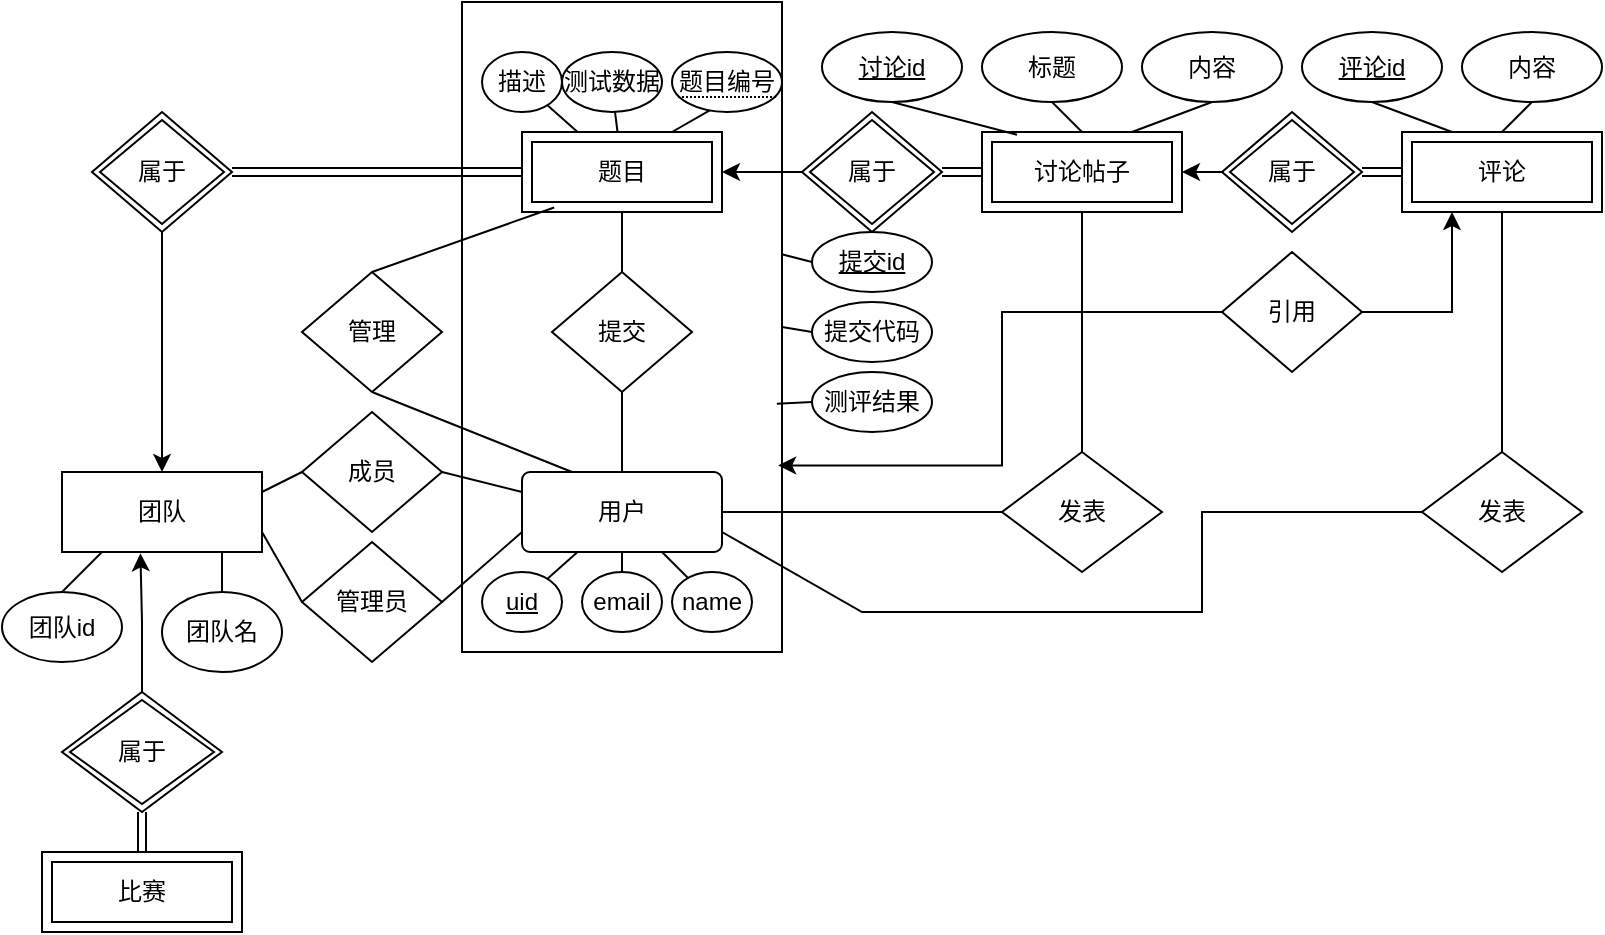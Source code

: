<mxfile version="26.2.10">
  <diagram id="R2lEEEUBdFMjLlhIrx00" name="Page-1">
    <mxGraphModel dx="276" dy="162" grid="1" gridSize="10" guides="1" tooltips="1" connect="1" arrows="1" fold="1" page="1" pageScale="1" pageWidth="850" pageHeight="1100" math="0" shadow="0" extFonts="Permanent Marker^https://fonts.googleapis.com/css?family=Permanent+Marker">
      <root>
        <mxCell id="0" />
        <mxCell id="1" parent="0" />
        <mxCell id="9PdDamgh7AAQmpJ13Fz--106" value="" style="rounded=0;whiteSpace=wrap;html=1;" vertex="1" parent="1">
          <mxGeometry x="230" y="15" width="160" height="325" as="geometry" />
        </mxCell>
        <mxCell id="9PdDamgh7AAQmpJ13Fz--29" value="用户" style="rounded=1;arcSize=10;whiteSpace=wrap;html=1;align=center;" vertex="1" parent="1">
          <mxGeometry x="260" y="250" width="100" height="40" as="geometry" />
        </mxCell>
        <mxCell id="9PdDamgh7AAQmpJ13Fz--31" value="&lt;u&gt;uid&lt;/u&gt;" style="ellipse;whiteSpace=wrap;html=1;align=center;" vertex="1" parent="1">
          <mxGeometry x="240" y="300" width="40" height="30" as="geometry" />
        </mxCell>
        <mxCell id="9PdDamgh7AAQmpJ13Fz--34" value="" style="endArrow=none;html=1;rounded=0;" edge="1" parent="1" source="9PdDamgh7AAQmpJ13Fz--31" target="9PdDamgh7AAQmpJ13Fz--29">
          <mxGeometry relative="1" as="geometry">
            <mxPoint x="310" y="220" as="sourcePoint" />
            <mxPoint x="470" y="220" as="targetPoint" />
          </mxGeometry>
        </mxCell>
        <mxCell id="9PdDamgh7AAQmpJ13Fz--36" value="email" style="ellipse;whiteSpace=wrap;html=1;align=center;" vertex="1" parent="1">
          <mxGeometry x="290" y="300" width="40" height="30" as="geometry" />
        </mxCell>
        <mxCell id="9PdDamgh7AAQmpJ13Fz--39" value="" style="endArrow=none;html=1;rounded=0;" edge="1" parent="1" source="9PdDamgh7AAQmpJ13Fz--36" target="9PdDamgh7AAQmpJ13Fz--29">
          <mxGeometry relative="1" as="geometry">
            <mxPoint x="280" y="270" as="sourcePoint" />
            <mxPoint x="440" y="270" as="targetPoint" />
          </mxGeometry>
        </mxCell>
        <mxCell id="9PdDamgh7AAQmpJ13Fz--40" value="name" style="ellipse;whiteSpace=wrap;html=1;align=center;" vertex="1" parent="1">
          <mxGeometry x="335" y="300" width="40" height="30" as="geometry" />
        </mxCell>
        <mxCell id="9PdDamgh7AAQmpJ13Fz--41" value="" style="endArrow=none;html=1;rounded=0;" edge="1" parent="1" source="9PdDamgh7AAQmpJ13Fz--40" target="9PdDamgh7AAQmpJ13Fz--29">
          <mxGeometry relative="1" as="geometry">
            <mxPoint x="280" y="270" as="sourcePoint" />
            <mxPoint x="440" y="270" as="targetPoint" />
          </mxGeometry>
        </mxCell>
        <mxCell id="9PdDamgh7AAQmpJ13Fz--42" value="题目" style="shape=ext;margin=3;double=1;whiteSpace=wrap;html=1;align=center;" vertex="1" parent="1">
          <mxGeometry x="260" y="80" width="100" height="40" as="geometry" />
        </mxCell>
        <mxCell id="9PdDamgh7AAQmpJ13Fz--43" value="团队" style="whiteSpace=wrap;html=1;align=center;" vertex="1" parent="1">
          <mxGeometry x="30" y="250" width="100" height="40" as="geometry" />
        </mxCell>
        <mxCell id="9PdDamgh7AAQmpJ13Fz--45" value="描述" style="ellipse;whiteSpace=wrap;html=1;align=center;" vertex="1" parent="1">
          <mxGeometry x="240" y="40" width="40" height="30" as="geometry" />
        </mxCell>
        <mxCell id="9PdDamgh7AAQmpJ13Fz--46" value="测试数据" style="ellipse;whiteSpace=wrap;html=1;align=center;" vertex="1" parent="1">
          <mxGeometry x="280" y="40" width="50" height="30" as="geometry" />
        </mxCell>
        <mxCell id="9PdDamgh7AAQmpJ13Fz--48" value="" style="endArrow=none;html=1;rounded=0;" edge="1" parent="1" source="9PdDamgh7AAQmpJ13Fz--45" target="9PdDamgh7AAQmpJ13Fz--42">
          <mxGeometry relative="1" as="geometry">
            <mxPoint x="220" y="160" as="sourcePoint" />
            <mxPoint x="380" y="160" as="targetPoint" />
          </mxGeometry>
        </mxCell>
        <mxCell id="9PdDamgh7AAQmpJ13Fz--49" value="" style="endArrow=none;html=1;rounded=0;" edge="1" parent="1" source="9PdDamgh7AAQmpJ13Fz--46" target="9PdDamgh7AAQmpJ13Fz--42">
          <mxGeometry relative="1" as="geometry">
            <mxPoint x="220" y="160" as="sourcePoint" />
            <mxPoint x="380" y="160" as="targetPoint" />
          </mxGeometry>
        </mxCell>
        <mxCell id="9PdDamgh7AAQmpJ13Fz--50" value="管理" style="shape=rhombus;perimeter=rhombusPerimeter;whiteSpace=wrap;html=1;align=center;" vertex="1" parent="1">
          <mxGeometry x="150" y="150" width="70" height="60" as="geometry" />
        </mxCell>
        <mxCell id="9PdDamgh7AAQmpJ13Fz--52" value="提交" style="shape=rhombus;perimeter=rhombusPerimeter;whiteSpace=wrap;html=1;align=center;" vertex="1" parent="1">
          <mxGeometry x="275" y="150" width="70" height="60" as="geometry" />
        </mxCell>
        <mxCell id="9PdDamgh7AAQmpJ13Fz--56" value="" style="endArrow=none;html=1;rounded=0;exitX=0.25;exitY=0;exitDx=0;exitDy=0;entryX=0.5;entryY=1;entryDx=0;entryDy=0;" edge="1" parent="1" source="9PdDamgh7AAQmpJ13Fz--29" target="9PdDamgh7AAQmpJ13Fz--50">
          <mxGeometry relative="1" as="geometry">
            <mxPoint x="130" y="90" as="sourcePoint" />
            <mxPoint x="350" y="170" as="targetPoint" />
          </mxGeometry>
        </mxCell>
        <mxCell id="9PdDamgh7AAQmpJ13Fz--62" value="" style="endArrow=none;html=1;rounded=0;exitX=0.5;exitY=0;exitDx=0;exitDy=0;entryX=0.5;entryY=1;entryDx=0;entryDy=0;" edge="1" parent="1" source="9PdDamgh7AAQmpJ13Fz--29" target="9PdDamgh7AAQmpJ13Fz--52">
          <mxGeometry relative="1" as="geometry">
            <mxPoint x="110" y="180" as="sourcePoint" />
            <mxPoint x="270" y="180" as="targetPoint" />
          </mxGeometry>
        </mxCell>
        <mxCell id="9PdDamgh7AAQmpJ13Fz--63" value="" style="endArrow=none;html=1;rounded=0;exitX=0.5;exitY=0;exitDx=0;exitDy=0;entryX=0.5;entryY=1;entryDx=0;entryDy=0;" edge="1" parent="1" source="9PdDamgh7AAQmpJ13Fz--52" target="9PdDamgh7AAQmpJ13Fz--42">
          <mxGeometry relative="1" as="geometry">
            <mxPoint x="110" y="180" as="sourcePoint" />
            <mxPoint x="330" y="130" as="targetPoint" />
          </mxGeometry>
        </mxCell>
        <mxCell id="9PdDamgh7AAQmpJ13Fz--64" value="" style="endArrow=none;html=1;rounded=0;exitX=0.5;exitY=0;exitDx=0;exitDy=0;entryX=0.161;entryY=0.943;entryDx=0;entryDy=0;entryPerimeter=0;" edge="1" parent="1" source="9PdDamgh7AAQmpJ13Fz--50" target="9PdDamgh7AAQmpJ13Fz--42">
          <mxGeometry relative="1" as="geometry">
            <mxPoint x="110" y="180" as="sourcePoint" />
            <mxPoint x="270" y="180" as="targetPoint" />
          </mxGeometry>
        </mxCell>
        <mxCell id="9PdDamgh7AAQmpJ13Fz--65" value="成员" style="shape=rhombus;perimeter=rhombusPerimeter;whiteSpace=wrap;html=1;align=center;" vertex="1" parent="1">
          <mxGeometry x="150" y="220" width="70" height="60" as="geometry" />
        </mxCell>
        <mxCell id="9PdDamgh7AAQmpJ13Fz--66" value="管理员" style="shape=rhombus;perimeter=rhombusPerimeter;whiteSpace=wrap;html=1;align=center;" vertex="1" parent="1">
          <mxGeometry x="150" y="285" width="70" height="60" as="geometry" />
        </mxCell>
        <mxCell id="9PdDamgh7AAQmpJ13Fz--70" value="" style="endArrow=none;html=1;rounded=0;exitX=0.343;exitY=0.972;exitDx=0;exitDy=0;entryX=0.75;entryY=0;entryDx=0;entryDy=0;exitPerimeter=0;" edge="1" parent="1" source="9PdDamgh7AAQmpJ13Fz--85" target="9PdDamgh7AAQmpJ13Fz--42">
          <mxGeometry relative="1" as="geometry">
            <mxPoint x="355" y="70.0" as="sourcePoint" />
            <mxPoint x="505" y="220" as="targetPoint" />
          </mxGeometry>
        </mxCell>
        <mxCell id="9PdDamgh7AAQmpJ13Fz--71" value="" style="endArrow=none;html=1;rounded=0;exitX=0;exitY=0.25;exitDx=0;exitDy=0;entryX=1;entryY=0.5;entryDx=0;entryDy=0;" edge="1" parent="1" source="9PdDamgh7AAQmpJ13Fz--29" target="9PdDamgh7AAQmpJ13Fz--65">
          <mxGeometry relative="1" as="geometry">
            <mxPoint x="110" y="180" as="sourcePoint" />
            <mxPoint x="220" y="230" as="targetPoint" />
          </mxGeometry>
        </mxCell>
        <mxCell id="9PdDamgh7AAQmpJ13Fz--72" value="" style="endArrow=none;html=1;rounded=0;exitX=0;exitY=0.5;exitDx=0;exitDy=0;entryX=1;entryY=0.25;entryDx=0;entryDy=0;" edge="1" parent="1" source="9PdDamgh7AAQmpJ13Fz--65" target="9PdDamgh7AAQmpJ13Fz--43">
          <mxGeometry relative="1" as="geometry">
            <mxPoint x="110" y="180" as="sourcePoint" />
            <mxPoint x="270" y="180" as="targetPoint" />
          </mxGeometry>
        </mxCell>
        <mxCell id="9PdDamgh7AAQmpJ13Fz--73" value="" style="endArrow=none;html=1;rounded=0;exitX=0;exitY=0.75;exitDx=0;exitDy=0;entryX=1;entryY=0.5;entryDx=0;entryDy=0;" edge="1" parent="1" source="9PdDamgh7AAQmpJ13Fz--29" target="9PdDamgh7AAQmpJ13Fz--66">
          <mxGeometry relative="1" as="geometry">
            <mxPoint x="110" y="180" as="sourcePoint" />
            <mxPoint x="270" y="180" as="targetPoint" />
          </mxGeometry>
        </mxCell>
        <mxCell id="9PdDamgh7AAQmpJ13Fz--74" value="" style="endArrow=none;html=1;rounded=0;exitX=0;exitY=0.5;exitDx=0;exitDy=0;entryX=1;entryY=0.75;entryDx=0;entryDy=0;" edge="1" parent="1" source="9PdDamgh7AAQmpJ13Fz--66" target="9PdDamgh7AAQmpJ13Fz--43">
          <mxGeometry relative="1" as="geometry">
            <mxPoint x="110" y="180" as="sourcePoint" />
            <mxPoint x="270" y="180" as="targetPoint" />
          </mxGeometry>
        </mxCell>
        <mxCell id="9PdDamgh7AAQmpJ13Fz--95" style="edgeStyle=orthogonalEdgeStyle;rounded=0;orthogonalLoop=1;jettySize=auto;html=1;entryX=0.5;entryY=0;entryDx=0;entryDy=0;" edge="1" parent="1" source="9PdDamgh7AAQmpJ13Fz--80" target="9PdDamgh7AAQmpJ13Fz--43">
          <mxGeometry relative="1" as="geometry" />
        </mxCell>
        <mxCell id="9PdDamgh7AAQmpJ13Fz--80" value="属于" style="shape=rhombus;double=1;perimeter=rhombusPerimeter;whiteSpace=wrap;html=1;align=center;" vertex="1" parent="1">
          <mxGeometry x="45" y="70" width="70" height="60" as="geometry" />
        </mxCell>
        <mxCell id="9PdDamgh7AAQmpJ13Fz--81" value="" style="shape=link;html=1;rounded=0;exitX=1;exitY=0.5;exitDx=0;exitDy=0;entryX=0;entryY=0.5;entryDx=0;entryDy=0;" edge="1" parent="1" source="9PdDamgh7AAQmpJ13Fz--80" target="9PdDamgh7AAQmpJ13Fz--42">
          <mxGeometry relative="1" as="geometry">
            <mxPoint x="100" y="140" as="sourcePoint" />
            <mxPoint x="260" y="140" as="targetPoint" />
          </mxGeometry>
        </mxCell>
        <mxCell id="9PdDamgh7AAQmpJ13Fz--85" value="&lt;span style=&quot;border-bottom: 1px dotted&quot;&gt;题目编号&lt;/span&gt;" style="ellipse;whiteSpace=wrap;html=1;align=center;" vertex="1" parent="1">
          <mxGeometry x="335" y="40" width="55" height="30" as="geometry" />
        </mxCell>
        <mxCell id="9PdDamgh7AAQmpJ13Fz--86" value="团队id" style="ellipse;whiteSpace=wrap;html=1;align=center;" vertex="1" parent="1">
          <mxGeometry y="310" width="60" height="35" as="geometry" />
        </mxCell>
        <mxCell id="9PdDamgh7AAQmpJ13Fz--87" value="团队名" style="ellipse;whiteSpace=wrap;html=1;align=center;" vertex="1" parent="1">
          <mxGeometry x="80" y="310" width="60" height="40" as="geometry" />
        </mxCell>
        <mxCell id="9PdDamgh7AAQmpJ13Fz--88" value="" style="endArrow=none;html=1;rounded=0;entryX=0.5;entryY=0;entryDx=0;entryDy=0;" edge="1" parent="1" target="9PdDamgh7AAQmpJ13Fz--86">
          <mxGeometry relative="1" as="geometry">
            <mxPoint x="50" y="290" as="sourcePoint" />
            <mxPoint x="150" y="290" as="targetPoint" />
          </mxGeometry>
        </mxCell>
        <mxCell id="9PdDamgh7AAQmpJ13Fz--89" value="" style="endArrow=none;html=1;rounded=0;" edge="1" parent="1" target="9PdDamgh7AAQmpJ13Fz--87">
          <mxGeometry relative="1" as="geometry">
            <mxPoint x="110" y="290" as="sourcePoint" />
            <mxPoint x="150" y="290" as="targetPoint" />
          </mxGeometry>
        </mxCell>
        <mxCell id="9PdDamgh7AAQmpJ13Fz--91" value="讨论帖子" style="shape=ext;margin=3;double=1;whiteSpace=wrap;html=1;align=center;" vertex="1" parent="1">
          <mxGeometry x="490" y="80" width="100" height="40" as="geometry" />
        </mxCell>
        <mxCell id="9PdDamgh7AAQmpJ13Fz--94" style="edgeStyle=orthogonalEdgeStyle;rounded=0;orthogonalLoop=1;jettySize=auto;html=1;entryX=1;entryY=0.5;entryDx=0;entryDy=0;" edge="1" parent="1" source="9PdDamgh7AAQmpJ13Fz--92" target="9PdDamgh7AAQmpJ13Fz--42">
          <mxGeometry relative="1" as="geometry" />
        </mxCell>
        <mxCell id="9PdDamgh7AAQmpJ13Fz--92" value="属于" style="shape=rhombus;double=1;perimeter=rhombusPerimeter;whiteSpace=wrap;html=1;align=center;" vertex="1" parent="1">
          <mxGeometry x="400" y="70" width="70" height="60" as="geometry" />
        </mxCell>
        <mxCell id="9PdDamgh7AAQmpJ13Fz--96" value="" style="shape=link;html=1;rounded=0;exitX=1;exitY=0.5;exitDx=0;exitDy=0;entryX=0;entryY=0.5;entryDx=0;entryDy=0;" edge="1" parent="1" source="9PdDamgh7AAQmpJ13Fz--92" target="9PdDamgh7AAQmpJ13Fz--91">
          <mxGeometry relative="1" as="geometry">
            <mxPoint x="125" y="110" as="sourcePoint" />
            <mxPoint x="270" y="110" as="targetPoint" />
          </mxGeometry>
        </mxCell>
        <mxCell id="9PdDamgh7AAQmpJ13Fz--97" value="发表" style="shape=rhombus;perimeter=rhombusPerimeter;whiteSpace=wrap;html=1;align=center;" vertex="1" parent="1">
          <mxGeometry x="500" y="240" width="80" height="60" as="geometry" />
        </mxCell>
        <mxCell id="9PdDamgh7AAQmpJ13Fz--99" value="" style="endArrow=none;html=1;rounded=0;exitX=1;exitY=0.5;exitDx=0;exitDy=0;" edge="1" parent="1" source="9PdDamgh7AAQmpJ13Fz--29" target="9PdDamgh7AAQmpJ13Fz--97">
          <mxGeometry relative="1" as="geometry">
            <mxPoint x="375" y="270" as="sourcePoint" />
            <mxPoint x="595" y="260" as="targetPoint" />
            <Array as="points">
              <mxPoint x="425" y="270" />
            </Array>
          </mxGeometry>
        </mxCell>
        <mxCell id="9PdDamgh7AAQmpJ13Fz--102" value="" style="endArrow=none;html=1;rounded=0;exitX=0.5;exitY=0;exitDx=0;exitDy=0;entryX=0.5;entryY=1;entryDx=0;entryDy=0;" edge="1" parent="1" source="9PdDamgh7AAQmpJ13Fz--97" target="9PdDamgh7AAQmpJ13Fz--91">
          <mxGeometry relative="1" as="geometry">
            <mxPoint x="270" y="220" as="sourcePoint" />
            <mxPoint x="430" y="220" as="targetPoint" />
            <Array as="points">
              <mxPoint x="540" y="180" />
            </Array>
          </mxGeometry>
        </mxCell>
        <mxCell id="9PdDamgh7AAQmpJ13Fz--107" value="提交id" style="ellipse;whiteSpace=wrap;html=1;align=center;fontStyle=4" vertex="1" parent="1">
          <mxGeometry x="405" y="130" width="60" height="30" as="geometry" />
        </mxCell>
        <mxCell id="9PdDamgh7AAQmpJ13Fz--108" value="" style="endArrow=none;html=1;rounded=0;entryX=0;entryY=0.5;entryDx=0;entryDy=0;exitX=0.999;exitY=0.388;exitDx=0;exitDy=0;exitPerimeter=0;" edge="1" parent="1" source="9PdDamgh7AAQmpJ13Fz--106" target="9PdDamgh7AAQmpJ13Fz--107">
          <mxGeometry relative="1" as="geometry">
            <mxPoint x="270" y="220" as="sourcePoint" />
            <mxPoint x="430" y="220" as="targetPoint" />
          </mxGeometry>
        </mxCell>
        <mxCell id="9PdDamgh7AAQmpJ13Fz--109" value="提交代码" style="ellipse;whiteSpace=wrap;html=1;align=center;" vertex="1" parent="1">
          <mxGeometry x="405" y="165" width="60" height="30" as="geometry" />
        </mxCell>
        <mxCell id="9PdDamgh7AAQmpJ13Fz--110" value="" style="endArrow=none;html=1;rounded=0;exitX=1;exitY=0.5;exitDx=0;exitDy=0;entryX=0;entryY=0.5;entryDx=0;entryDy=0;" edge="1" parent="1" source="9PdDamgh7AAQmpJ13Fz--106" target="9PdDamgh7AAQmpJ13Fz--109">
          <mxGeometry relative="1" as="geometry">
            <mxPoint x="270" y="220" as="sourcePoint" />
            <mxPoint x="430" y="220" as="targetPoint" />
          </mxGeometry>
        </mxCell>
        <mxCell id="9PdDamgh7AAQmpJ13Fz--111" value="测评结果" style="ellipse;whiteSpace=wrap;html=1;align=center;" vertex="1" parent="1">
          <mxGeometry x="405" y="200" width="60" height="30" as="geometry" />
        </mxCell>
        <mxCell id="9PdDamgh7AAQmpJ13Fz--113" value="" style="endArrow=none;html=1;rounded=0;exitX=0.984;exitY=0.618;exitDx=0;exitDy=0;exitPerimeter=0;entryX=0;entryY=0.5;entryDx=0;entryDy=0;" edge="1" parent="1" source="9PdDamgh7AAQmpJ13Fz--106" target="9PdDamgh7AAQmpJ13Fz--111">
          <mxGeometry relative="1" as="geometry">
            <mxPoint x="270" y="220" as="sourcePoint" />
            <mxPoint x="430" y="220" as="targetPoint" />
          </mxGeometry>
        </mxCell>
        <mxCell id="9PdDamgh7AAQmpJ13Fz--114" value="评论" style="shape=ext;margin=3;double=1;whiteSpace=wrap;html=1;align=center;" vertex="1" parent="1">
          <mxGeometry x="700" y="80" width="100" height="40" as="geometry" />
        </mxCell>
        <mxCell id="9PdDamgh7AAQmpJ13Fz--116" value="" style="edgeStyle=orthogonalEdgeStyle;rounded=0;orthogonalLoop=1;jettySize=auto;html=1;" edge="1" parent="1" source="9PdDamgh7AAQmpJ13Fz--115" target="9PdDamgh7AAQmpJ13Fz--91">
          <mxGeometry relative="1" as="geometry">
            <Array as="points">
              <mxPoint x="600" y="100" />
              <mxPoint x="600" y="100" />
            </Array>
          </mxGeometry>
        </mxCell>
        <mxCell id="9PdDamgh7AAQmpJ13Fz--115" value="属于" style="shape=rhombus;double=1;perimeter=rhombusPerimeter;whiteSpace=wrap;html=1;align=center;" vertex="1" parent="1">
          <mxGeometry x="610" y="70" width="70" height="60" as="geometry" />
        </mxCell>
        <mxCell id="9PdDamgh7AAQmpJ13Fz--120" value="" style="shape=link;html=1;rounded=0;exitX=1;exitY=0.5;exitDx=0;exitDy=0;entryX=0;entryY=0.5;entryDx=0;entryDy=0;" edge="1" parent="1" source="9PdDamgh7AAQmpJ13Fz--115" target="9PdDamgh7AAQmpJ13Fz--114">
          <mxGeometry relative="1" as="geometry">
            <mxPoint x="500" y="150" as="sourcePoint" />
            <mxPoint x="660" y="150" as="targetPoint" />
          </mxGeometry>
        </mxCell>
        <mxCell id="9PdDamgh7AAQmpJ13Fz--122" value="发表" style="shape=rhombus;perimeter=rhombusPerimeter;whiteSpace=wrap;html=1;align=center;" vertex="1" parent="1">
          <mxGeometry x="710" y="240" width="80" height="60" as="geometry" />
        </mxCell>
        <mxCell id="9PdDamgh7AAQmpJ13Fz--123" value="" style="endArrow=none;html=1;rounded=0;exitX=0.5;exitY=0;exitDx=0;exitDy=0;entryX=0.5;entryY=1;entryDx=0;entryDy=0;" edge="1" parent="1" source="9PdDamgh7AAQmpJ13Fz--122" target="9PdDamgh7AAQmpJ13Fz--114">
          <mxGeometry relative="1" as="geometry">
            <mxPoint x="550" y="250" as="sourcePoint" />
            <mxPoint x="550" y="130" as="targetPoint" />
            <Array as="points" />
          </mxGeometry>
        </mxCell>
        <mxCell id="9PdDamgh7AAQmpJ13Fz--124" value="" style="endArrow=none;html=1;rounded=0;exitX=1;exitY=0.75;exitDx=0;exitDy=0;entryX=0;entryY=0.5;entryDx=0;entryDy=0;" edge="1" parent="1" source="9PdDamgh7AAQmpJ13Fz--29" target="9PdDamgh7AAQmpJ13Fz--122">
          <mxGeometry relative="1" as="geometry">
            <mxPoint x="420" y="280" as="sourcePoint" />
            <mxPoint x="580" y="280" as="targetPoint" />
            <Array as="points">
              <mxPoint x="430" y="320" />
              <mxPoint x="600" y="320" />
              <mxPoint x="600" y="270" />
            </Array>
          </mxGeometry>
        </mxCell>
        <mxCell id="9PdDamgh7AAQmpJ13Fz--125" value="讨论id" style="ellipse;whiteSpace=wrap;html=1;align=center;fontStyle=4;" vertex="1" parent="1">
          <mxGeometry x="410" y="30" width="70" height="35" as="geometry" />
        </mxCell>
        <mxCell id="9PdDamgh7AAQmpJ13Fz--126" value="" style="endArrow=none;html=1;rounded=0;exitX=0.5;exitY=1;exitDx=0;exitDy=0;entryX=0.175;entryY=0.034;entryDx=0;entryDy=0;entryPerimeter=0;" edge="1" parent="1" source="9PdDamgh7AAQmpJ13Fz--125" target="9PdDamgh7AAQmpJ13Fz--91">
          <mxGeometry relative="1" as="geometry">
            <mxPoint x="480" y="140" as="sourcePoint" />
            <mxPoint x="640" y="140" as="targetPoint" />
          </mxGeometry>
        </mxCell>
        <mxCell id="9PdDamgh7AAQmpJ13Fz--128" value="标题" style="ellipse;whiteSpace=wrap;html=1;align=center;fontStyle=0;" vertex="1" parent="1">
          <mxGeometry x="490" y="30" width="70" height="35" as="geometry" />
        </mxCell>
        <mxCell id="9PdDamgh7AAQmpJ13Fz--130" value="" style="endArrow=none;html=1;rounded=0;exitX=0.5;exitY=1;exitDx=0;exitDy=0;entryX=0.5;entryY=0;entryDx=0;entryDy=0;" edge="1" parent="1" source="9PdDamgh7AAQmpJ13Fz--128" target="9PdDamgh7AAQmpJ13Fz--91">
          <mxGeometry relative="1" as="geometry">
            <mxPoint x="480" y="140" as="sourcePoint" />
            <mxPoint x="640" y="140" as="targetPoint" />
          </mxGeometry>
        </mxCell>
        <mxCell id="9PdDamgh7AAQmpJ13Fz--133" value="内容" style="ellipse;whiteSpace=wrap;html=1;align=center;fontStyle=0;" vertex="1" parent="1">
          <mxGeometry x="570" y="30" width="70" height="35" as="geometry" />
        </mxCell>
        <mxCell id="9PdDamgh7AAQmpJ13Fz--134" value="" style="endArrow=none;html=1;rounded=0;exitX=0.5;exitY=1;exitDx=0;exitDy=0;entryX=0.75;entryY=0;entryDx=0;entryDy=0;" edge="1" parent="1" source="9PdDamgh7AAQmpJ13Fz--133" target="9PdDamgh7AAQmpJ13Fz--91">
          <mxGeometry relative="1" as="geometry">
            <mxPoint x="480" y="140" as="sourcePoint" />
            <mxPoint x="640" y="140" as="targetPoint" />
          </mxGeometry>
        </mxCell>
        <mxCell id="9PdDamgh7AAQmpJ13Fz--135" value="评论id" style="ellipse;whiteSpace=wrap;html=1;align=center;fontStyle=4;" vertex="1" parent="1">
          <mxGeometry x="650" y="30" width="70" height="35" as="geometry" />
        </mxCell>
        <mxCell id="9PdDamgh7AAQmpJ13Fz--137" value="内容" style="ellipse;whiteSpace=wrap;html=1;align=center;fontStyle=0;" vertex="1" parent="1">
          <mxGeometry x="730" y="30" width="70" height="35" as="geometry" />
        </mxCell>
        <mxCell id="9PdDamgh7AAQmpJ13Fz--138" value="" style="endArrow=none;html=1;rounded=0;exitX=0.5;exitY=1;exitDx=0;exitDy=0;entryX=0.25;entryY=0;entryDx=0;entryDy=0;" edge="1" parent="1" source="9PdDamgh7AAQmpJ13Fz--135" target="9PdDamgh7AAQmpJ13Fz--114">
          <mxGeometry relative="1" as="geometry">
            <mxPoint x="580" y="120" as="sourcePoint" />
            <mxPoint x="740" y="120" as="targetPoint" />
          </mxGeometry>
        </mxCell>
        <mxCell id="9PdDamgh7AAQmpJ13Fz--139" value="" style="endArrow=none;html=1;rounded=0;exitX=0.5;exitY=1;exitDx=0;exitDy=0;entryX=0.5;entryY=0;entryDx=0;entryDy=0;" edge="1" parent="1" source="9PdDamgh7AAQmpJ13Fz--137" target="9PdDamgh7AAQmpJ13Fz--114">
          <mxGeometry relative="1" as="geometry">
            <mxPoint x="580" y="120" as="sourcePoint" />
            <mxPoint x="740" y="120" as="targetPoint" />
          </mxGeometry>
        </mxCell>
        <mxCell id="9PdDamgh7AAQmpJ13Fz--141" style="edgeStyle=orthogonalEdgeStyle;rounded=0;orthogonalLoop=1;jettySize=auto;html=1;entryX=0.25;entryY=1;entryDx=0;entryDy=0;" edge="1" parent="1" source="9PdDamgh7AAQmpJ13Fz--140" target="9PdDamgh7AAQmpJ13Fz--114">
          <mxGeometry relative="1" as="geometry" />
        </mxCell>
        <mxCell id="9PdDamgh7AAQmpJ13Fz--140" value="引用" style="shape=rhombus;perimeter=rhombusPerimeter;whiteSpace=wrap;html=1;align=center;" vertex="1" parent="1">
          <mxGeometry x="610" y="140" width="70" height="60" as="geometry" />
        </mxCell>
        <mxCell id="9PdDamgh7AAQmpJ13Fz--142" style="edgeStyle=orthogonalEdgeStyle;rounded=0;orthogonalLoop=1;jettySize=auto;html=1;entryX=0.988;entryY=0.713;entryDx=0;entryDy=0;entryPerimeter=0;" edge="1" parent="1" source="9PdDamgh7AAQmpJ13Fz--140" target="9PdDamgh7AAQmpJ13Fz--106">
          <mxGeometry relative="1" as="geometry" />
        </mxCell>
        <mxCell id="9PdDamgh7AAQmpJ13Fz--144" value="比赛" style="shape=ext;margin=3;double=1;whiteSpace=wrap;html=1;align=center;" vertex="1" parent="1">
          <mxGeometry x="20" y="440" width="100" height="40" as="geometry" />
        </mxCell>
        <mxCell id="9PdDamgh7AAQmpJ13Fz--145" value="属于" style="shape=rhombus;double=1;perimeter=rhombusPerimeter;whiteSpace=wrap;html=1;align=center;" vertex="1" parent="1">
          <mxGeometry x="30" y="360" width="80" height="60" as="geometry" />
        </mxCell>
        <mxCell id="9PdDamgh7AAQmpJ13Fz--146" style="edgeStyle=orthogonalEdgeStyle;rounded=0;orthogonalLoop=1;jettySize=auto;html=1;entryX=0.392;entryY=1.016;entryDx=0;entryDy=0;entryPerimeter=0;" edge="1" parent="1" source="9PdDamgh7AAQmpJ13Fz--145" target="9PdDamgh7AAQmpJ13Fz--43">
          <mxGeometry relative="1" as="geometry" />
        </mxCell>
        <mxCell id="9PdDamgh7AAQmpJ13Fz--147" value="" style="shape=link;html=1;rounded=0;exitX=0.5;exitY=1;exitDx=0;exitDy=0;entryX=0.5;entryY=0;entryDx=0;entryDy=0;" edge="1" parent="1" source="9PdDamgh7AAQmpJ13Fz--145" target="9PdDamgh7AAQmpJ13Fz--144">
          <mxGeometry relative="1" as="geometry">
            <mxPoint x="120" y="410" as="sourcePoint" />
            <mxPoint x="280" y="410" as="targetPoint" />
          </mxGeometry>
        </mxCell>
      </root>
    </mxGraphModel>
  </diagram>
</mxfile>
